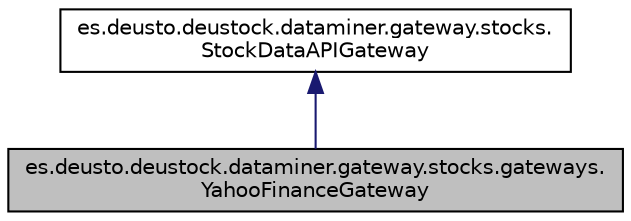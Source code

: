 digraph "es.deusto.deustock.dataminer.gateway.stocks.gateways.YahooFinanceGateway"
{
 // LATEX_PDF_SIZE
  edge [fontname="Helvetica",fontsize="10",labelfontname="Helvetica",labelfontsize="10"];
  node [fontname="Helvetica",fontsize="10",shape=record];
  Node1 [label="es.deusto.deustock.dataminer.gateway.stocks.gateways.\lYahooFinanceGateway",height=0.2,width=0.4,color="black", fillcolor="grey75", style="filled", fontcolor="black",tooltip=" "];
  Node2 -> Node1 [dir="back",color="midnightblue",fontsize="10",style="solid",fontname="Helvetica"];
  Node2 [label="es.deusto.deustock.dataminer.gateway.stocks.\lStockDataAPIGateway",height=0.2,width=0.4,color="black", fillcolor="white", style="filled",URL="$interfacees_1_1deusto_1_1deustock_1_1dataminer_1_1gateway_1_1stocks_1_1_stock_data_a_p_i_gateway.html",tooltip=" "];
}
